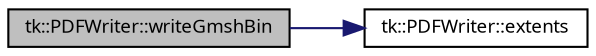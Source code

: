 digraph "tk::PDFWriter::writeGmshBin"
{
 // INTERACTIVE_SVG=YES
  bgcolor="transparent";
  edge [fontname="sans-serif",fontsize="9",labelfontname="sans-serif",labelfontsize="9"];
  node [fontname="sans-serif",fontsize="9",shape=record];
  rankdir="LR";
  Node1 [label="tk::PDFWriter::writeGmshBin",height=0.2,width=0.4,color="black", fillcolor="grey75", style="filled", fontcolor="black"];
  Node1 -> Node2 [color="midnightblue",fontsize="9",style="solid",fontname="sans-serif"];
  Node2 [label="tk::PDFWriter::extents",height=0.2,width=0.4,color="black",URL="$classtk_1_1_p_d_f_writer.html#a58e74d6f045704bd1f9c6698e6a779ae",tooltip="Query extents and other metadata of univariate PDF sample space. "];
}
